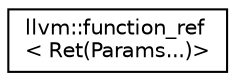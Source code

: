 digraph "Graphical Class Hierarchy"
{
  edge [fontname="Helvetica",fontsize="10",labelfontname="Helvetica",labelfontsize="10"];
  node [fontname="Helvetica",fontsize="10",shape=record];
  rankdir="LR";
  Node1 [label="llvm::function_ref\l\< Ret(Params...)\>",height=0.2,width=0.4,color="black", fillcolor="white", style="filled",URL="$classllvm_1_1function__ref_3_01Ret_07Params_8_8_8_08_4.html"];
}
